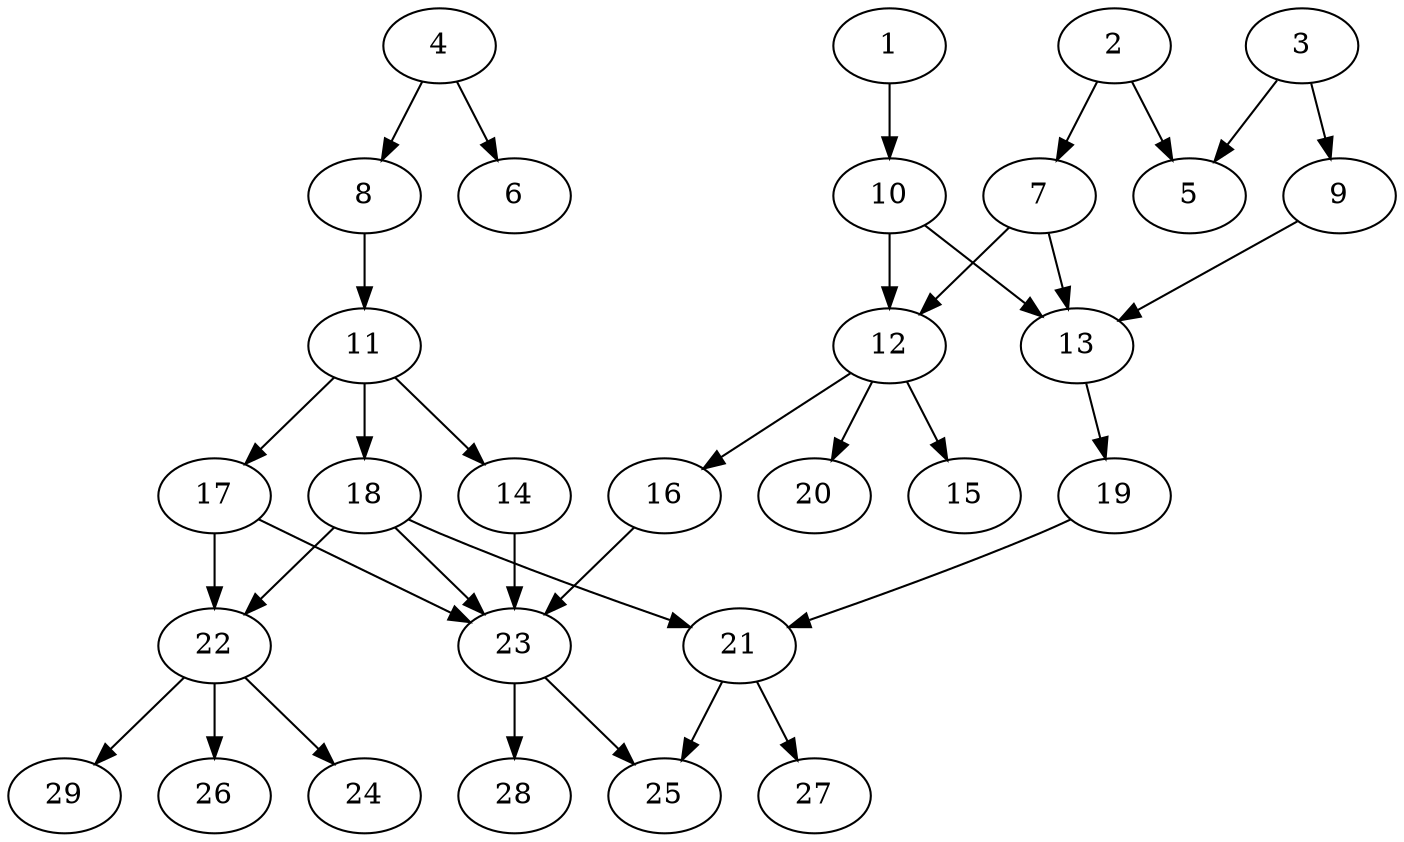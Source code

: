 // DAG (tier=2-normal, mode=data, n=29, ccr=0.440, fat=0.563, density=0.468, regular=0.522, jump=0.197, mindata=2097152, maxdata=16777216)
// DAG automatically generated by daggen at Sun Aug 24 16:33:34 2025
// /home/ermia/Project/Environments/daggen/bin/daggen --dot --ccr 0.440 --fat 0.563 --regular 0.522 --density 0.468 --jump 0.197 --mindata 2097152 --maxdata 16777216 -n 29 
digraph G {
  1 [size="7601988462144173", alpha="0.01", expect_size="3800994231072086"]
  1 -> 10 [size ="184831535218688"]
  2 [size="48735789330204952", alpha="0.07", expect_size="24367894665102476"]
  2 -> 5 [size ="770358495936512"]
  2 -> 7 [size ="770358495936512"]
  3 [size="877559321447417856", alpha="0.00", expect_size="438779660723708928"]
  3 -> 5 [size ="692067617472512"]
  3 -> 9 [size ="692067617472512"]
  4 [size="596863769697695872", alpha="0.08", expect_size="298431884848847936"]
  4 -> 6 [size ="316144162439168"]
  4 -> 8 [size ="316144162439168"]
  5 [size="337182678167895616", alpha="0.06", expect_size="168591339083947808"]
  6 [size="572989484531406336", alpha="0.19", expect_size="286494742265703168"]
  7 [size="90843410549702656000", alpha="0.05", expect_size="45421705274851328000"]
  7 -> 12 [size ="161666092236800"]
  7 -> 13 [size ="161666092236800"]
  8 [size="106779226497391525888", alpha="0.07", expect_size="53389613248695762944"]
  8 -> 11 [size ="180058861862912"]
  9 [size="5613833764580670", alpha="0.13", expect_size="2806916882290335"]
  9 -> 13 [size ="139845552832512"]
  10 [size="1102338791579139964928", alpha="0.01", expect_size="551169395789569982464"]
  10 -> 12 [size ="853689711460352"]
  10 -> 13 [size ="853689711460352"]
  11 [size="534033913729995767808", alpha="0.14", expect_size="267016956864997883904"]
  11 -> 14 [size ="526585883000832"]
  11 -> 17 [size ="526585883000832"]
  11 -> 18 [size ="526585883000832"]
  12 [size="2832312328091139571712", alpha="0.01", expect_size="1416156164045569785856"]
  12 -> 15 [size ="1601464866701312"]
  12 -> 16 [size ="1601464866701312"]
  12 -> 20 [size ="1601464866701312"]
  13 [size="2654744102674420989952", alpha="0.03", expect_size="1327372051337210494976"]
  13 -> 19 [size ="1533810701238272"]
  14 [size="254913427805634035712", alpha="0.09", expect_size="127456713902817017856"]
  14 -> 23 [size ="321626478477312"]
  15 [size="69696844862698128", alpha="0.02", expect_size="34848422431349064"]
  16 [size="96771118924268944", alpha="0.04", expect_size="48385559462134472"]
  16 -> 23 [size ="58465242316800"]
  17 [size="312408328869822272", alpha="0.14", expect_size="156204164434911136"]
  17 -> 22 [size ="121642063757312"]
  17 -> 23 [size ="121642063757312"]
  18 [size="5873460318391536640", alpha="0.08", expect_size="2936730159195768320"]
  18 -> 21 [size ="2127665360273408"]
  18 -> 22 [size ="2127665360273408"]
  18 -> 23 [size ="2127665360273408"]
  19 [size="5448462379675770", alpha="0.18", expect_size="2724231189837885"]
  19 -> 21 [size ="104470390243328"]
  20 [size="134882006282599408", alpha="0.19", expect_size="67441003141299704"]
  21 [size="1313905345197942", alpha="0.06", expect_size="656952672598971"]
  21 -> 25 [size ="49819682865152"]
  21 -> 27 [size ="49819682865152"]
  22 [size="1351549699636358144", alpha="0.16", expect_size="675774849818179072"]
  22 -> 24 [size ="1712748408864768"]
  22 -> 26 [size ="1712748408864768"]
  22 -> 29 [size ="1712748408864768"]
  23 [size="1683103799373050880", alpha="0.14", expect_size="841551899686525440"]
  23 -> 25 [size ="1067542315532288"]
  23 -> 28 [size ="1067542315532288"]
  24 [size="44601531501968248", alpha="0.03", expect_size="22300765750984124"]
  25 [size="598777082404455424", alpha="0.05", expect_size="299388541202227712"]
  26 [size="1745620006261292032", alpha="0.14", expect_size="872810003130646016"]
  27 [size="825071915084495744", alpha="0.10", expect_size="412535957542247872"]
  28 [size="3484601275322407936", alpha="0.18", expect_size="1742300637661203968"]
  29 [size="79506722773226512", alpha="0.16", expect_size="39753361386613256"]
}